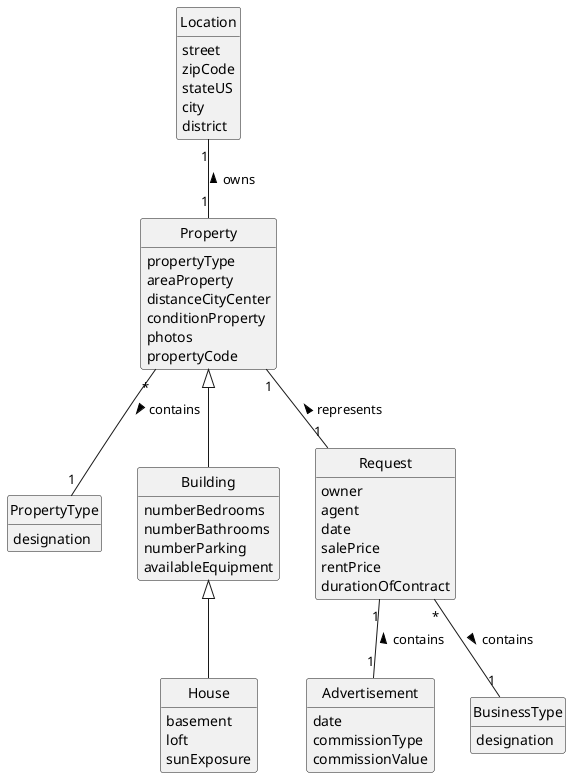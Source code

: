 @startuml
skinparam monochrome true
skinparam packageStyle rectangle
skinparam shadowing false

'left to right direction

skinparam classAttributeIconSize 0

hide circle
hide methods

class PropertyType{
    designation
}

class Property{
    propertyType
    areaProperty
    distanceCityCenter
    conditionProperty
    photos
    propertyCode
}





class House {
    basement
    loft
    sunExposure
}

class Building{
    numberBedrooms
    numberBathrooms
    numberParking
    availableEquipment
}

class Advertisement {
    date
    commissionType
    commissionValue
}

class Location{
    street
    zipCode
    stateUS
    city
    district
}


class BusinessType {
    designation
}

class Request{
    owner
    agent
    date
    salePrice
    rentPrice
    durationOfContract
}


Property <|-- Building
Property "*" -- "1" PropertyType: contains >
Building <|-- House
Property "1" -- "1" Request: represents <
Request "1" -- "1" Advertisement:contains <
Location "1" -- "1" Property: owns <
Request "*" -- "1" BusinessType: contains >


@enduml